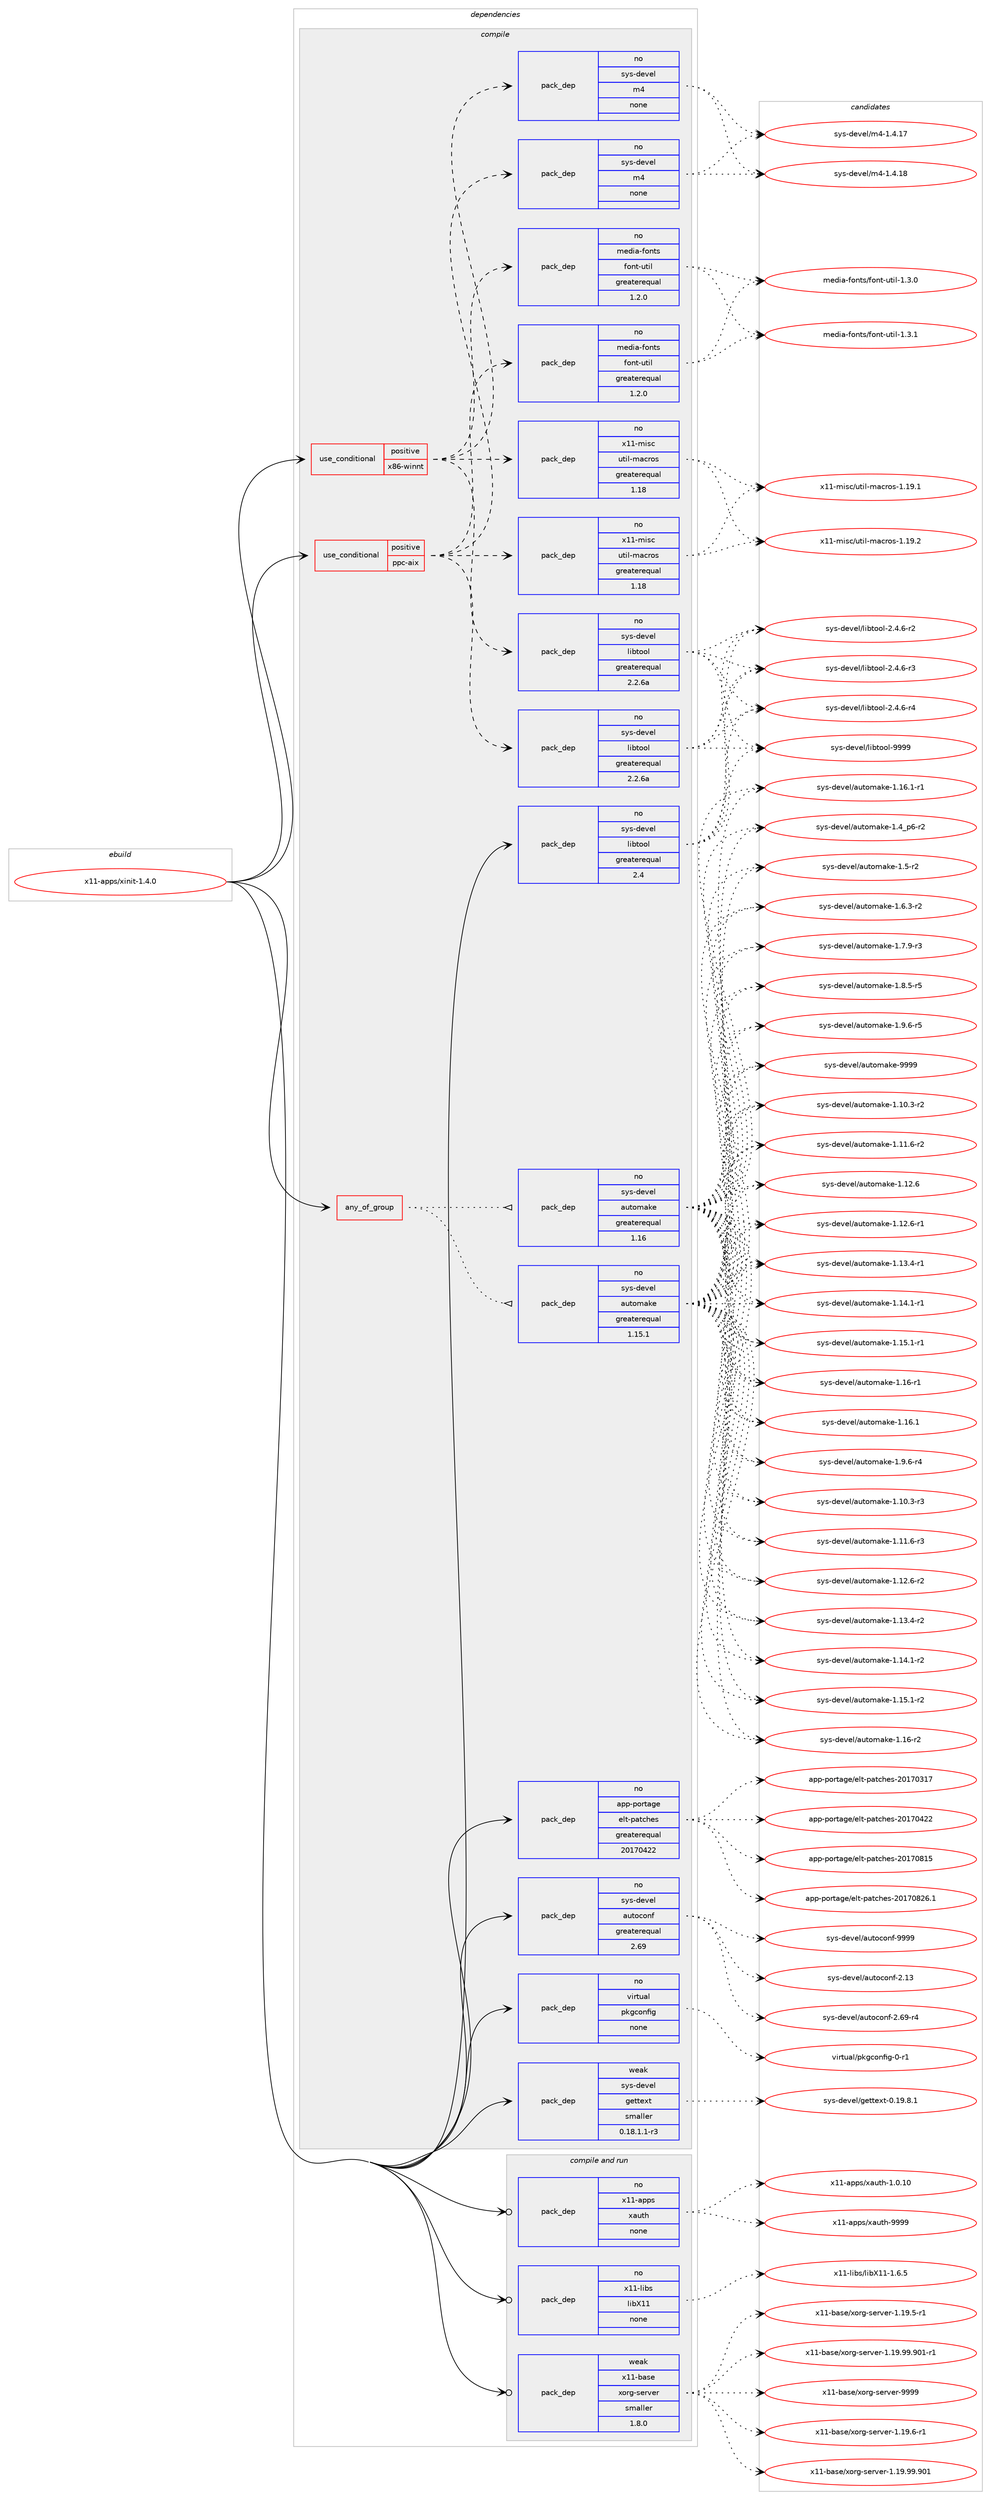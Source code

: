 digraph prolog {

# *************
# Graph options
# *************

newrank=true;
concentrate=true;
compound=true;
graph [rankdir=LR,fontname=Helvetica,fontsize=10,ranksep=1.5];#, ranksep=2.5, nodesep=0.2];
edge  [arrowhead=vee];
node  [fontname=Helvetica,fontsize=10];

# **********
# The ebuild
# **********

subgraph cluster_leftcol {
color=gray;
rank=same;
label=<<i>ebuild</i>>;
id [label="x11-apps/xinit-1.4.0", color=red, width=4, href="../x11-apps/xinit-1.4.0.svg"];
}

# ****************
# The dependencies
# ****************

subgraph cluster_midcol {
color=gray;
label=<<i>dependencies</i>>;
subgraph cluster_compile {
fillcolor="#eeeeee";
style=filled;
label=<<i>compile</i>>;
subgraph any100 {
dependency7927 [label=<<TABLE BORDER="0" CELLBORDER="1" CELLSPACING="0" CELLPADDING="4"><TR><TD CELLPADDING="10">any_of_group</TD></TR></TABLE>>, shape=none, color=red];subgraph pack6927 {
dependency7928 [label=<<TABLE BORDER="0" CELLBORDER="1" CELLSPACING="0" CELLPADDING="4" WIDTH="220"><TR><TD ROWSPAN="6" CELLPADDING="30">pack_dep</TD></TR><TR><TD WIDTH="110">no</TD></TR><TR><TD>sys-devel</TD></TR><TR><TD>automake</TD></TR><TR><TD>greaterequal</TD></TR><TR><TD>1.16</TD></TR></TABLE>>, shape=none, color=blue];
}
dependency7927:e -> dependency7928:w [weight=20,style="dotted",arrowhead="oinv"];
subgraph pack6928 {
dependency7929 [label=<<TABLE BORDER="0" CELLBORDER="1" CELLSPACING="0" CELLPADDING="4" WIDTH="220"><TR><TD ROWSPAN="6" CELLPADDING="30">pack_dep</TD></TR><TR><TD WIDTH="110">no</TD></TR><TR><TD>sys-devel</TD></TR><TR><TD>automake</TD></TR><TR><TD>greaterequal</TD></TR><TR><TD>1.15.1</TD></TR></TABLE>>, shape=none, color=blue];
}
dependency7927:e -> dependency7929:w [weight=20,style="dotted",arrowhead="oinv"];
}
id:e -> dependency7927:w [weight=20,style="solid",arrowhead="vee"];
subgraph cond900 {
dependency7930 [label=<<TABLE BORDER="0" CELLBORDER="1" CELLSPACING="0" CELLPADDING="4"><TR><TD ROWSPAN="3" CELLPADDING="10">use_conditional</TD></TR><TR><TD>positive</TD></TR><TR><TD>ppc-aix</TD></TR></TABLE>>, shape=none, color=red];
subgraph pack6929 {
dependency7931 [label=<<TABLE BORDER="0" CELLBORDER="1" CELLSPACING="0" CELLPADDING="4" WIDTH="220"><TR><TD ROWSPAN="6" CELLPADDING="30">pack_dep</TD></TR><TR><TD WIDTH="110">no</TD></TR><TR><TD>sys-devel</TD></TR><TR><TD>libtool</TD></TR><TR><TD>greaterequal</TD></TR><TR><TD>2.2.6a</TD></TR></TABLE>>, shape=none, color=blue];
}
dependency7930:e -> dependency7931:w [weight=20,style="dashed",arrowhead="vee"];
subgraph pack6930 {
dependency7932 [label=<<TABLE BORDER="0" CELLBORDER="1" CELLSPACING="0" CELLPADDING="4" WIDTH="220"><TR><TD ROWSPAN="6" CELLPADDING="30">pack_dep</TD></TR><TR><TD WIDTH="110">no</TD></TR><TR><TD>sys-devel</TD></TR><TR><TD>m4</TD></TR><TR><TD>none</TD></TR><TR><TD></TD></TR></TABLE>>, shape=none, color=blue];
}
dependency7930:e -> dependency7932:w [weight=20,style="dashed",arrowhead="vee"];
subgraph pack6931 {
dependency7933 [label=<<TABLE BORDER="0" CELLBORDER="1" CELLSPACING="0" CELLPADDING="4" WIDTH="220"><TR><TD ROWSPAN="6" CELLPADDING="30">pack_dep</TD></TR><TR><TD WIDTH="110">no</TD></TR><TR><TD>x11-misc</TD></TR><TR><TD>util-macros</TD></TR><TR><TD>greaterequal</TD></TR><TR><TD>1.18</TD></TR></TABLE>>, shape=none, color=blue];
}
dependency7930:e -> dependency7933:w [weight=20,style="dashed",arrowhead="vee"];
subgraph pack6932 {
dependency7934 [label=<<TABLE BORDER="0" CELLBORDER="1" CELLSPACING="0" CELLPADDING="4" WIDTH="220"><TR><TD ROWSPAN="6" CELLPADDING="30">pack_dep</TD></TR><TR><TD WIDTH="110">no</TD></TR><TR><TD>media-fonts</TD></TR><TR><TD>font-util</TD></TR><TR><TD>greaterequal</TD></TR><TR><TD>1.2.0</TD></TR></TABLE>>, shape=none, color=blue];
}
dependency7930:e -> dependency7934:w [weight=20,style="dashed",arrowhead="vee"];
}
id:e -> dependency7930:w [weight=20,style="solid",arrowhead="vee"];
subgraph cond901 {
dependency7935 [label=<<TABLE BORDER="0" CELLBORDER="1" CELLSPACING="0" CELLPADDING="4"><TR><TD ROWSPAN="3" CELLPADDING="10">use_conditional</TD></TR><TR><TD>positive</TD></TR><TR><TD>x86-winnt</TD></TR></TABLE>>, shape=none, color=red];
subgraph pack6933 {
dependency7936 [label=<<TABLE BORDER="0" CELLBORDER="1" CELLSPACING="0" CELLPADDING="4" WIDTH="220"><TR><TD ROWSPAN="6" CELLPADDING="30">pack_dep</TD></TR><TR><TD WIDTH="110">no</TD></TR><TR><TD>sys-devel</TD></TR><TR><TD>libtool</TD></TR><TR><TD>greaterequal</TD></TR><TR><TD>2.2.6a</TD></TR></TABLE>>, shape=none, color=blue];
}
dependency7935:e -> dependency7936:w [weight=20,style="dashed",arrowhead="vee"];
subgraph pack6934 {
dependency7937 [label=<<TABLE BORDER="0" CELLBORDER="1" CELLSPACING="0" CELLPADDING="4" WIDTH="220"><TR><TD ROWSPAN="6" CELLPADDING="30">pack_dep</TD></TR><TR><TD WIDTH="110">no</TD></TR><TR><TD>sys-devel</TD></TR><TR><TD>m4</TD></TR><TR><TD>none</TD></TR><TR><TD></TD></TR></TABLE>>, shape=none, color=blue];
}
dependency7935:e -> dependency7937:w [weight=20,style="dashed",arrowhead="vee"];
subgraph pack6935 {
dependency7938 [label=<<TABLE BORDER="0" CELLBORDER="1" CELLSPACING="0" CELLPADDING="4" WIDTH="220"><TR><TD ROWSPAN="6" CELLPADDING="30">pack_dep</TD></TR><TR><TD WIDTH="110">no</TD></TR><TR><TD>x11-misc</TD></TR><TR><TD>util-macros</TD></TR><TR><TD>greaterequal</TD></TR><TR><TD>1.18</TD></TR></TABLE>>, shape=none, color=blue];
}
dependency7935:e -> dependency7938:w [weight=20,style="dashed",arrowhead="vee"];
subgraph pack6936 {
dependency7939 [label=<<TABLE BORDER="0" CELLBORDER="1" CELLSPACING="0" CELLPADDING="4" WIDTH="220"><TR><TD ROWSPAN="6" CELLPADDING="30">pack_dep</TD></TR><TR><TD WIDTH="110">no</TD></TR><TR><TD>media-fonts</TD></TR><TR><TD>font-util</TD></TR><TR><TD>greaterequal</TD></TR><TR><TD>1.2.0</TD></TR></TABLE>>, shape=none, color=blue];
}
dependency7935:e -> dependency7939:w [weight=20,style="dashed",arrowhead="vee"];
}
id:e -> dependency7935:w [weight=20,style="solid",arrowhead="vee"];
subgraph pack6937 {
dependency7940 [label=<<TABLE BORDER="0" CELLBORDER="1" CELLSPACING="0" CELLPADDING="4" WIDTH="220"><TR><TD ROWSPAN="6" CELLPADDING="30">pack_dep</TD></TR><TR><TD WIDTH="110">no</TD></TR><TR><TD>app-portage</TD></TR><TR><TD>elt-patches</TD></TR><TR><TD>greaterequal</TD></TR><TR><TD>20170422</TD></TR></TABLE>>, shape=none, color=blue];
}
id:e -> dependency7940:w [weight=20,style="solid",arrowhead="vee"];
subgraph pack6938 {
dependency7941 [label=<<TABLE BORDER="0" CELLBORDER="1" CELLSPACING="0" CELLPADDING="4" WIDTH="220"><TR><TD ROWSPAN="6" CELLPADDING="30">pack_dep</TD></TR><TR><TD WIDTH="110">no</TD></TR><TR><TD>sys-devel</TD></TR><TR><TD>autoconf</TD></TR><TR><TD>greaterequal</TD></TR><TR><TD>2.69</TD></TR></TABLE>>, shape=none, color=blue];
}
id:e -> dependency7941:w [weight=20,style="solid",arrowhead="vee"];
subgraph pack6939 {
dependency7942 [label=<<TABLE BORDER="0" CELLBORDER="1" CELLSPACING="0" CELLPADDING="4" WIDTH="220"><TR><TD ROWSPAN="6" CELLPADDING="30">pack_dep</TD></TR><TR><TD WIDTH="110">no</TD></TR><TR><TD>sys-devel</TD></TR><TR><TD>libtool</TD></TR><TR><TD>greaterequal</TD></TR><TR><TD>2.4</TD></TR></TABLE>>, shape=none, color=blue];
}
id:e -> dependency7942:w [weight=20,style="solid",arrowhead="vee"];
subgraph pack6940 {
dependency7943 [label=<<TABLE BORDER="0" CELLBORDER="1" CELLSPACING="0" CELLPADDING="4" WIDTH="220"><TR><TD ROWSPAN="6" CELLPADDING="30">pack_dep</TD></TR><TR><TD WIDTH="110">no</TD></TR><TR><TD>virtual</TD></TR><TR><TD>pkgconfig</TD></TR><TR><TD>none</TD></TR><TR><TD></TD></TR></TABLE>>, shape=none, color=blue];
}
id:e -> dependency7943:w [weight=20,style="solid",arrowhead="vee"];
subgraph pack6941 {
dependency7944 [label=<<TABLE BORDER="0" CELLBORDER="1" CELLSPACING="0" CELLPADDING="4" WIDTH="220"><TR><TD ROWSPAN="6" CELLPADDING="30">pack_dep</TD></TR><TR><TD WIDTH="110">weak</TD></TR><TR><TD>sys-devel</TD></TR><TR><TD>gettext</TD></TR><TR><TD>smaller</TD></TR><TR><TD>0.18.1.1-r3</TD></TR></TABLE>>, shape=none, color=blue];
}
id:e -> dependency7944:w [weight=20,style="solid",arrowhead="vee"];
}
subgraph cluster_compileandrun {
fillcolor="#eeeeee";
style=filled;
label=<<i>compile and run</i>>;
subgraph pack6942 {
dependency7945 [label=<<TABLE BORDER="0" CELLBORDER="1" CELLSPACING="0" CELLPADDING="4" WIDTH="220"><TR><TD ROWSPAN="6" CELLPADDING="30">pack_dep</TD></TR><TR><TD WIDTH="110">no</TD></TR><TR><TD>x11-apps</TD></TR><TR><TD>xauth</TD></TR><TR><TD>none</TD></TR><TR><TD></TD></TR></TABLE>>, shape=none, color=blue];
}
id:e -> dependency7945:w [weight=20,style="solid",arrowhead="odotvee"];
subgraph pack6943 {
dependency7946 [label=<<TABLE BORDER="0" CELLBORDER="1" CELLSPACING="0" CELLPADDING="4" WIDTH="220"><TR><TD ROWSPAN="6" CELLPADDING="30">pack_dep</TD></TR><TR><TD WIDTH="110">no</TD></TR><TR><TD>x11-libs</TD></TR><TR><TD>libX11</TD></TR><TR><TD>none</TD></TR><TR><TD></TD></TR></TABLE>>, shape=none, color=blue];
}
id:e -> dependency7946:w [weight=20,style="solid",arrowhead="odotvee"];
subgraph pack6944 {
dependency7947 [label=<<TABLE BORDER="0" CELLBORDER="1" CELLSPACING="0" CELLPADDING="4" WIDTH="220"><TR><TD ROWSPAN="6" CELLPADDING="30">pack_dep</TD></TR><TR><TD WIDTH="110">weak</TD></TR><TR><TD>x11-base</TD></TR><TR><TD>xorg-server</TD></TR><TR><TD>smaller</TD></TR><TR><TD>1.8.0</TD></TR></TABLE>>, shape=none, color=blue];
}
id:e -> dependency7947:w [weight=20,style="solid",arrowhead="odotvee"];
}
subgraph cluster_run {
fillcolor="#eeeeee";
style=filled;
label=<<i>run</i>>;
}
}

# **************
# The candidates
# **************

subgraph cluster_choices {
rank=same;
color=gray;
label=<<i>candidates</i>>;

subgraph choice6927 {
color=black;
nodesep=1;
choice11512111545100101118101108479711711611110997107101454946494846514511450 [label="sys-devel/automake-1.10.3-r2", color=red, width=4,href="../sys-devel/automake-1.10.3-r2.svg"];
choice11512111545100101118101108479711711611110997107101454946494946544511450 [label="sys-devel/automake-1.11.6-r2", color=red, width=4,href="../sys-devel/automake-1.11.6-r2.svg"];
choice1151211154510010111810110847971171161111099710710145494649504654 [label="sys-devel/automake-1.12.6", color=red, width=4,href="../sys-devel/automake-1.12.6.svg"];
choice11512111545100101118101108479711711611110997107101454946495046544511449 [label="sys-devel/automake-1.12.6-r1", color=red, width=4,href="../sys-devel/automake-1.12.6-r1.svg"];
choice11512111545100101118101108479711711611110997107101454946495146524511449 [label="sys-devel/automake-1.13.4-r1", color=red, width=4,href="../sys-devel/automake-1.13.4-r1.svg"];
choice11512111545100101118101108479711711611110997107101454946495246494511449 [label="sys-devel/automake-1.14.1-r1", color=red, width=4,href="../sys-devel/automake-1.14.1-r1.svg"];
choice11512111545100101118101108479711711611110997107101454946495346494511449 [label="sys-devel/automake-1.15.1-r1", color=red, width=4,href="../sys-devel/automake-1.15.1-r1.svg"];
choice1151211154510010111810110847971171161111099710710145494649544511449 [label="sys-devel/automake-1.16-r1", color=red, width=4,href="../sys-devel/automake-1.16-r1.svg"];
choice1151211154510010111810110847971171161111099710710145494649544649 [label="sys-devel/automake-1.16.1", color=red, width=4,href="../sys-devel/automake-1.16.1.svg"];
choice115121115451001011181011084797117116111109971071014549465746544511452 [label="sys-devel/automake-1.9.6-r4", color=red, width=4,href="../sys-devel/automake-1.9.6-r4.svg"];
choice11512111545100101118101108479711711611110997107101454946494846514511451 [label="sys-devel/automake-1.10.3-r3", color=red, width=4,href="../sys-devel/automake-1.10.3-r3.svg"];
choice11512111545100101118101108479711711611110997107101454946494946544511451 [label="sys-devel/automake-1.11.6-r3", color=red, width=4,href="../sys-devel/automake-1.11.6-r3.svg"];
choice11512111545100101118101108479711711611110997107101454946495046544511450 [label="sys-devel/automake-1.12.6-r2", color=red, width=4,href="../sys-devel/automake-1.12.6-r2.svg"];
choice11512111545100101118101108479711711611110997107101454946495146524511450 [label="sys-devel/automake-1.13.4-r2", color=red, width=4,href="../sys-devel/automake-1.13.4-r2.svg"];
choice11512111545100101118101108479711711611110997107101454946495246494511450 [label="sys-devel/automake-1.14.1-r2", color=red, width=4,href="../sys-devel/automake-1.14.1-r2.svg"];
choice11512111545100101118101108479711711611110997107101454946495346494511450 [label="sys-devel/automake-1.15.1-r2", color=red, width=4,href="../sys-devel/automake-1.15.1-r2.svg"];
choice1151211154510010111810110847971171161111099710710145494649544511450 [label="sys-devel/automake-1.16-r2", color=red, width=4,href="../sys-devel/automake-1.16-r2.svg"];
choice11512111545100101118101108479711711611110997107101454946495446494511449 [label="sys-devel/automake-1.16.1-r1", color=red, width=4,href="../sys-devel/automake-1.16.1-r1.svg"];
choice115121115451001011181011084797117116111109971071014549465295112544511450 [label="sys-devel/automake-1.4_p6-r2", color=red, width=4,href="../sys-devel/automake-1.4_p6-r2.svg"];
choice11512111545100101118101108479711711611110997107101454946534511450 [label="sys-devel/automake-1.5-r2", color=red, width=4,href="../sys-devel/automake-1.5-r2.svg"];
choice115121115451001011181011084797117116111109971071014549465446514511450 [label="sys-devel/automake-1.6.3-r2", color=red, width=4,href="../sys-devel/automake-1.6.3-r2.svg"];
choice115121115451001011181011084797117116111109971071014549465546574511451 [label="sys-devel/automake-1.7.9-r3", color=red, width=4,href="../sys-devel/automake-1.7.9-r3.svg"];
choice115121115451001011181011084797117116111109971071014549465646534511453 [label="sys-devel/automake-1.8.5-r5", color=red, width=4,href="../sys-devel/automake-1.8.5-r5.svg"];
choice115121115451001011181011084797117116111109971071014549465746544511453 [label="sys-devel/automake-1.9.6-r5", color=red, width=4,href="../sys-devel/automake-1.9.6-r5.svg"];
choice115121115451001011181011084797117116111109971071014557575757 [label="sys-devel/automake-9999", color=red, width=4,href="../sys-devel/automake-9999.svg"];
dependency7928:e -> choice11512111545100101118101108479711711611110997107101454946494846514511450:w [style=dotted,weight="100"];
dependency7928:e -> choice11512111545100101118101108479711711611110997107101454946494946544511450:w [style=dotted,weight="100"];
dependency7928:e -> choice1151211154510010111810110847971171161111099710710145494649504654:w [style=dotted,weight="100"];
dependency7928:e -> choice11512111545100101118101108479711711611110997107101454946495046544511449:w [style=dotted,weight="100"];
dependency7928:e -> choice11512111545100101118101108479711711611110997107101454946495146524511449:w [style=dotted,weight="100"];
dependency7928:e -> choice11512111545100101118101108479711711611110997107101454946495246494511449:w [style=dotted,weight="100"];
dependency7928:e -> choice11512111545100101118101108479711711611110997107101454946495346494511449:w [style=dotted,weight="100"];
dependency7928:e -> choice1151211154510010111810110847971171161111099710710145494649544511449:w [style=dotted,weight="100"];
dependency7928:e -> choice1151211154510010111810110847971171161111099710710145494649544649:w [style=dotted,weight="100"];
dependency7928:e -> choice115121115451001011181011084797117116111109971071014549465746544511452:w [style=dotted,weight="100"];
dependency7928:e -> choice11512111545100101118101108479711711611110997107101454946494846514511451:w [style=dotted,weight="100"];
dependency7928:e -> choice11512111545100101118101108479711711611110997107101454946494946544511451:w [style=dotted,weight="100"];
dependency7928:e -> choice11512111545100101118101108479711711611110997107101454946495046544511450:w [style=dotted,weight="100"];
dependency7928:e -> choice11512111545100101118101108479711711611110997107101454946495146524511450:w [style=dotted,weight="100"];
dependency7928:e -> choice11512111545100101118101108479711711611110997107101454946495246494511450:w [style=dotted,weight="100"];
dependency7928:e -> choice11512111545100101118101108479711711611110997107101454946495346494511450:w [style=dotted,weight="100"];
dependency7928:e -> choice1151211154510010111810110847971171161111099710710145494649544511450:w [style=dotted,weight="100"];
dependency7928:e -> choice11512111545100101118101108479711711611110997107101454946495446494511449:w [style=dotted,weight="100"];
dependency7928:e -> choice115121115451001011181011084797117116111109971071014549465295112544511450:w [style=dotted,weight="100"];
dependency7928:e -> choice11512111545100101118101108479711711611110997107101454946534511450:w [style=dotted,weight="100"];
dependency7928:e -> choice115121115451001011181011084797117116111109971071014549465446514511450:w [style=dotted,weight="100"];
dependency7928:e -> choice115121115451001011181011084797117116111109971071014549465546574511451:w [style=dotted,weight="100"];
dependency7928:e -> choice115121115451001011181011084797117116111109971071014549465646534511453:w [style=dotted,weight="100"];
dependency7928:e -> choice115121115451001011181011084797117116111109971071014549465746544511453:w [style=dotted,weight="100"];
dependency7928:e -> choice115121115451001011181011084797117116111109971071014557575757:w [style=dotted,weight="100"];
}
subgraph choice6928 {
color=black;
nodesep=1;
choice11512111545100101118101108479711711611110997107101454946494846514511450 [label="sys-devel/automake-1.10.3-r2", color=red, width=4,href="../sys-devel/automake-1.10.3-r2.svg"];
choice11512111545100101118101108479711711611110997107101454946494946544511450 [label="sys-devel/automake-1.11.6-r2", color=red, width=4,href="../sys-devel/automake-1.11.6-r2.svg"];
choice1151211154510010111810110847971171161111099710710145494649504654 [label="sys-devel/automake-1.12.6", color=red, width=4,href="../sys-devel/automake-1.12.6.svg"];
choice11512111545100101118101108479711711611110997107101454946495046544511449 [label="sys-devel/automake-1.12.6-r1", color=red, width=4,href="../sys-devel/automake-1.12.6-r1.svg"];
choice11512111545100101118101108479711711611110997107101454946495146524511449 [label="sys-devel/automake-1.13.4-r1", color=red, width=4,href="../sys-devel/automake-1.13.4-r1.svg"];
choice11512111545100101118101108479711711611110997107101454946495246494511449 [label="sys-devel/automake-1.14.1-r1", color=red, width=4,href="../sys-devel/automake-1.14.1-r1.svg"];
choice11512111545100101118101108479711711611110997107101454946495346494511449 [label="sys-devel/automake-1.15.1-r1", color=red, width=4,href="../sys-devel/automake-1.15.1-r1.svg"];
choice1151211154510010111810110847971171161111099710710145494649544511449 [label="sys-devel/automake-1.16-r1", color=red, width=4,href="../sys-devel/automake-1.16-r1.svg"];
choice1151211154510010111810110847971171161111099710710145494649544649 [label="sys-devel/automake-1.16.1", color=red, width=4,href="../sys-devel/automake-1.16.1.svg"];
choice115121115451001011181011084797117116111109971071014549465746544511452 [label="sys-devel/automake-1.9.6-r4", color=red, width=4,href="../sys-devel/automake-1.9.6-r4.svg"];
choice11512111545100101118101108479711711611110997107101454946494846514511451 [label="sys-devel/automake-1.10.3-r3", color=red, width=4,href="../sys-devel/automake-1.10.3-r3.svg"];
choice11512111545100101118101108479711711611110997107101454946494946544511451 [label="sys-devel/automake-1.11.6-r3", color=red, width=4,href="../sys-devel/automake-1.11.6-r3.svg"];
choice11512111545100101118101108479711711611110997107101454946495046544511450 [label="sys-devel/automake-1.12.6-r2", color=red, width=4,href="../sys-devel/automake-1.12.6-r2.svg"];
choice11512111545100101118101108479711711611110997107101454946495146524511450 [label="sys-devel/automake-1.13.4-r2", color=red, width=4,href="../sys-devel/automake-1.13.4-r2.svg"];
choice11512111545100101118101108479711711611110997107101454946495246494511450 [label="sys-devel/automake-1.14.1-r2", color=red, width=4,href="../sys-devel/automake-1.14.1-r2.svg"];
choice11512111545100101118101108479711711611110997107101454946495346494511450 [label="sys-devel/automake-1.15.1-r2", color=red, width=4,href="../sys-devel/automake-1.15.1-r2.svg"];
choice1151211154510010111810110847971171161111099710710145494649544511450 [label="sys-devel/automake-1.16-r2", color=red, width=4,href="../sys-devel/automake-1.16-r2.svg"];
choice11512111545100101118101108479711711611110997107101454946495446494511449 [label="sys-devel/automake-1.16.1-r1", color=red, width=4,href="../sys-devel/automake-1.16.1-r1.svg"];
choice115121115451001011181011084797117116111109971071014549465295112544511450 [label="sys-devel/automake-1.4_p6-r2", color=red, width=4,href="../sys-devel/automake-1.4_p6-r2.svg"];
choice11512111545100101118101108479711711611110997107101454946534511450 [label="sys-devel/automake-1.5-r2", color=red, width=4,href="../sys-devel/automake-1.5-r2.svg"];
choice115121115451001011181011084797117116111109971071014549465446514511450 [label="sys-devel/automake-1.6.3-r2", color=red, width=4,href="../sys-devel/automake-1.6.3-r2.svg"];
choice115121115451001011181011084797117116111109971071014549465546574511451 [label="sys-devel/automake-1.7.9-r3", color=red, width=4,href="../sys-devel/automake-1.7.9-r3.svg"];
choice115121115451001011181011084797117116111109971071014549465646534511453 [label="sys-devel/automake-1.8.5-r5", color=red, width=4,href="../sys-devel/automake-1.8.5-r5.svg"];
choice115121115451001011181011084797117116111109971071014549465746544511453 [label="sys-devel/automake-1.9.6-r5", color=red, width=4,href="../sys-devel/automake-1.9.6-r5.svg"];
choice115121115451001011181011084797117116111109971071014557575757 [label="sys-devel/automake-9999", color=red, width=4,href="../sys-devel/automake-9999.svg"];
dependency7929:e -> choice11512111545100101118101108479711711611110997107101454946494846514511450:w [style=dotted,weight="100"];
dependency7929:e -> choice11512111545100101118101108479711711611110997107101454946494946544511450:w [style=dotted,weight="100"];
dependency7929:e -> choice1151211154510010111810110847971171161111099710710145494649504654:w [style=dotted,weight="100"];
dependency7929:e -> choice11512111545100101118101108479711711611110997107101454946495046544511449:w [style=dotted,weight="100"];
dependency7929:e -> choice11512111545100101118101108479711711611110997107101454946495146524511449:w [style=dotted,weight="100"];
dependency7929:e -> choice11512111545100101118101108479711711611110997107101454946495246494511449:w [style=dotted,weight="100"];
dependency7929:e -> choice11512111545100101118101108479711711611110997107101454946495346494511449:w [style=dotted,weight="100"];
dependency7929:e -> choice1151211154510010111810110847971171161111099710710145494649544511449:w [style=dotted,weight="100"];
dependency7929:e -> choice1151211154510010111810110847971171161111099710710145494649544649:w [style=dotted,weight="100"];
dependency7929:e -> choice115121115451001011181011084797117116111109971071014549465746544511452:w [style=dotted,weight="100"];
dependency7929:e -> choice11512111545100101118101108479711711611110997107101454946494846514511451:w [style=dotted,weight="100"];
dependency7929:e -> choice11512111545100101118101108479711711611110997107101454946494946544511451:w [style=dotted,weight="100"];
dependency7929:e -> choice11512111545100101118101108479711711611110997107101454946495046544511450:w [style=dotted,weight="100"];
dependency7929:e -> choice11512111545100101118101108479711711611110997107101454946495146524511450:w [style=dotted,weight="100"];
dependency7929:e -> choice11512111545100101118101108479711711611110997107101454946495246494511450:w [style=dotted,weight="100"];
dependency7929:e -> choice11512111545100101118101108479711711611110997107101454946495346494511450:w [style=dotted,weight="100"];
dependency7929:e -> choice1151211154510010111810110847971171161111099710710145494649544511450:w [style=dotted,weight="100"];
dependency7929:e -> choice11512111545100101118101108479711711611110997107101454946495446494511449:w [style=dotted,weight="100"];
dependency7929:e -> choice115121115451001011181011084797117116111109971071014549465295112544511450:w [style=dotted,weight="100"];
dependency7929:e -> choice11512111545100101118101108479711711611110997107101454946534511450:w [style=dotted,weight="100"];
dependency7929:e -> choice115121115451001011181011084797117116111109971071014549465446514511450:w [style=dotted,weight="100"];
dependency7929:e -> choice115121115451001011181011084797117116111109971071014549465546574511451:w [style=dotted,weight="100"];
dependency7929:e -> choice115121115451001011181011084797117116111109971071014549465646534511453:w [style=dotted,weight="100"];
dependency7929:e -> choice115121115451001011181011084797117116111109971071014549465746544511453:w [style=dotted,weight="100"];
dependency7929:e -> choice115121115451001011181011084797117116111109971071014557575757:w [style=dotted,weight="100"];
}
subgraph choice6929 {
color=black;
nodesep=1;
choice1151211154510010111810110847108105981161111111084550465246544511450 [label="sys-devel/libtool-2.4.6-r2", color=red, width=4,href="../sys-devel/libtool-2.4.6-r2.svg"];
choice1151211154510010111810110847108105981161111111084550465246544511451 [label="sys-devel/libtool-2.4.6-r3", color=red, width=4,href="../sys-devel/libtool-2.4.6-r3.svg"];
choice1151211154510010111810110847108105981161111111084550465246544511452 [label="sys-devel/libtool-2.4.6-r4", color=red, width=4,href="../sys-devel/libtool-2.4.6-r4.svg"];
choice1151211154510010111810110847108105981161111111084557575757 [label="sys-devel/libtool-9999", color=red, width=4,href="../sys-devel/libtool-9999.svg"];
dependency7931:e -> choice1151211154510010111810110847108105981161111111084550465246544511450:w [style=dotted,weight="100"];
dependency7931:e -> choice1151211154510010111810110847108105981161111111084550465246544511451:w [style=dotted,weight="100"];
dependency7931:e -> choice1151211154510010111810110847108105981161111111084550465246544511452:w [style=dotted,weight="100"];
dependency7931:e -> choice1151211154510010111810110847108105981161111111084557575757:w [style=dotted,weight="100"];
}
subgraph choice6930 {
color=black;
nodesep=1;
choice11512111545100101118101108471095245494652464955 [label="sys-devel/m4-1.4.17", color=red, width=4,href="../sys-devel/m4-1.4.17.svg"];
choice11512111545100101118101108471095245494652464956 [label="sys-devel/m4-1.4.18", color=red, width=4,href="../sys-devel/m4-1.4.18.svg"];
dependency7932:e -> choice11512111545100101118101108471095245494652464955:w [style=dotted,weight="100"];
dependency7932:e -> choice11512111545100101118101108471095245494652464956:w [style=dotted,weight="100"];
}
subgraph choice6931 {
color=black;
nodesep=1;
choice120494945109105115994711711610510845109979911411111545494649574649 [label="x11-misc/util-macros-1.19.1", color=red, width=4,href="../x11-misc/util-macros-1.19.1.svg"];
choice120494945109105115994711711610510845109979911411111545494649574650 [label="x11-misc/util-macros-1.19.2", color=red, width=4,href="../x11-misc/util-macros-1.19.2.svg"];
dependency7933:e -> choice120494945109105115994711711610510845109979911411111545494649574649:w [style=dotted,weight="100"];
dependency7933:e -> choice120494945109105115994711711610510845109979911411111545494649574650:w [style=dotted,weight="100"];
}
subgraph choice6932 {
color=black;
nodesep=1;
choice10910110010597451021111101161154710211111011645117116105108454946514648 [label="media-fonts/font-util-1.3.0", color=red, width=4,href="../media-fonts/font-util-1.3.0.svg"];
choice10910110010597451021111101161154710211111011645117116105108454946514649 [label="media-fonts/font-util-1.3.1", color=red, width=4,href="../media-fonts/font-util-1.3.1.svg"];
dependency7934:e -> choice10910110010597451021111101161154710211111011645117116105108454946514648:w [style=dotted,weight="100"];
dependency7934:e -> choice10910110010597451021111101161154710211111011645117116105108454946514649:w [style=dotted,weight="100"];
}
subgraph choice6933 {
color=black;
nodesep=1;
choice1151211154510010111810110847108105981161111111084550465246544511450 [label="sys-devel/libtool-2.4.6-r2", color=red, width=4,href="../sys-devel/libtool-2.4.6-r2.svg"];
choice1151211154510010111810110847108105981161111111084550465246544511451 [label="sys-devel/libtool-2.4.6-r3", color=red, width=4,href="../sys-devel/libtool-2.4.6-r3.svg"];
choice1151211154510010111810110847108105981161111111084550465246544511452 [label="sys-devel/libtool-2.4.6-r4", color=red, width=4,href="../sys-devel/libtool-2.4.6-r4.svg"];
choice1151211154510010111810110847108105981161111111084557575757 [label="sys-devel/libtool-9999", color=red, width=4,href="../sys-devel/libtool-9999.svg"];
dependency7936:e -> choice1151211154510010111810110847108105981161111111084550465246544511450:w [style=dotted,weight="100"];
dependency7936:e -> choice1151211154510010111810110847108105981161111111084550465246544511451:w [style=dotted,weight="100"];
dependency7936:e -> choice1151211154510010111810110847108105981161111111084550465246544511452:w [style=dotted,weight="100"];
dependency7936:e -> choice1151211154510010111810110847108105981161111111084557575757:w [style=dotted,weight="100"];
}
subgraph choice6934 {
color=black;
nodesep=1;
choice11512111545100101118101108471095245494652464955 [label="sys-devel/m4-1.4.17", color=red, width=4,href="../sys-devel/m4-1.4.17.svg"];
choice11512111545100101118101108471095245494652464956 [label="sys-devel/m4-1.4.18", color=red, width=4,href="../sys-devel/m4-1.4.18.svg"];
dependency7937:e -> choice11512111545100101118101108471095245494652464955:w [style=dotted,weight="100"];
dependency7937:e -> choice11512111545100101118101108471095245494652464956:w [style=dotted,weight="100"];
}
subgraph choice6935 {
color=black;
nodesep=1;
choice120494945109105115994711711610510845109979911411111545494649574649 [label="x11-misc/util-macros-1.19.1", color=red, width=4,href="../x11-misc/util-macros-1.19.1.svg"];
choice120494945109105115994711711610510845109979911411111545494649574650 [label="x11-misc/util-macros-1.19.2", color=red, width=4,href="../x11-misc/util-macros-1.19.2.svg"];
dependency7938:e -> choice120494945109105115994711711610510845109979911411111545494649574649:w [style=dotted,weight="100"];
dependency7938:e -> choice120494945109105115994711711610510845109979911411111545494649574650:w [style=dotted,weight="100"];
}
subgraph choice6936 {
color=black;
nodesep=1;
choice10910110010597451021111101161154710211111011645117116105108454946514648 [label="media-fonts/font-util-1.3.0", color=red, width=4,href="../media-fonts/font-util-1.3.0.svg"];
choice10910110010597451021111101161154710211111011645117116105108454946514649 [label="media-fonts/font-util-1.3.1", color=red, width=4,href="../media-fonts/font-util-1.3.1.svg"];
dependency7939:e -> choice10910110010597451021111101161154710211111011645117116105108454946514648:w [style=dotted,weight="100"];
dependency7939:e -> choice10910110010597451021111101161154710211111011645117116105108454946514649:w [style=dotted,weight="100"];
}
subgraph choice6937 {
color=black;
nodesep=1;
choice97112112451121111141169710310147101108116451129711699104101115455048495548514955 [label="app-portage/elt-patches-20170317", color=red, width=4,href="../app-portage/elt-patches-20170317.svg"];
choice97112112451121111141169710310147101108116451129711699104101115455048495548525050 [label="app-portage/elt-patches-20170422", color=red, width=4,href="../app-portage/elt-patches-20170422.svg"];
choice97112112451121111141169710310147101108116451129711699104101115455048495548564953 [label="app-portage/elt-patches-20170815", color=red, width=4,href="../app-portage/elt-patches-20170815.svg"];
choice971121124511211111411697103101471011081164511297116991041011154550484955485650544649 [label="app-portage/elt-patches-20170826.1", color=red, width=4,href="../app-portage/elt-patches-20170826.1.svg"];
dependency7940:e -> choice97112112451121111141169710310147101108116451129711699104101115455048495548514955:w [style=dotted,weight="100"];
dependency7940:e -> choice97112112451121111141169710310147101108116451129711699104101115455048495548525050:w [style=dotted,weight="100"];
dependency7940:e -> choice97112112451121111141169710310147101108116451129711699104101115455048495548564953:w [style=dotted,weight="100"];
dependency7940:e -> choice971121124511211111411697103101471011081164511297116991041011154550484955485650544649:w [style=dotted,weight="100"];
}
subgraph choice6938 {
color=black;
nodesep=1;
choice115121115451001011181011084797117116111991111101024550464951 [label="sys-devel/autoconf-2.13", color=red, width=4,href="../sys-devel/autoconf-2.13.svg"];
choice1151211154510010111810110847971171161119911111010245504654574511452 [label="sys-devel/autoconf-2.69-r4", color=red, width=4,href="../sys-devel/autoconf-2.69-r4.svg"];
choice115121115451001011181011084797117116111991111101024557575757 [label="sys-devel/autoconf-9999", color=red, width=4,href="../sys-devel/autoconf-9999.svg"];
dependency7941:e -> choice115121115451001011181011084797117116111991111101024550464951:w [style=dotted,weight="100"];
dependency7941:e -> choice1151211154510010111810110847971171161119911111010245504654574511452:w [style=dotted,weight="100"];
dependency7941:e -> choice115121115451001011181011084797117116111991111101024557575757:w [style=dotted,weight="100"];
}
subgraph choice6939 {
color=black;
nodesep=1;
choice1151211154510010111810110847108105981161111111084550465246544511450 [label="sys-devel/libtool-2.4.6-r2", color=red, width=4,href="../sys-devel/libtool-2.4.6-r2.svg"];
choice1151211154510010111810110847108105981161111111084550465246544511451 [label="sys-devel/libtool-2.4.6-r3", color=red, width=4,href="../sys-devel/libtool-2.4.6-r3.svg"];
choice1151211154510010111810110847108105981161111111084550465246544511452 [label="sys-devel/libtool-2.4.6-r4", color=red, width=4,href="../sys-devel/libtool-2.4.6-r4.svg"];
choice1151211154510010111810110847108105981161111111084557575757 [label="sys-devel/libtool-9999", color=red, width=4,href="../sys-devel/libtool-9999.svg"];
dependency7942:e -> choice1151211154510010111810110847108105981161111111084550465246544511450:w [style=dotted,weight="100"];
dependency7942:e -> choice1151211154510010111810110847108105981161111111084550465246544511451:w [style=dotted,weight="100"];
dependency7942:e -> choice1151211154510010111810110847108105981161111111084550465246544511452:w [style=dotted,weight="100"];
dependency7942:e -> choice1151211154510010111810110847108105981161111111084557575757:w [style=dotted,weight="100"];
}
subgraph choice6940 {
color=black;
nodesep=1;
choice11810511411611797108471121071039911111010210510345484511449 [label="virtual/pkgconfig-0-r1", color=red, width=4,href="../virtual/pkgconfig-0-r1.svg"];
dependency7943:e -> choice11810511411611797108471121071039911111010210510345484511449:w [style=dotted,weight="100"];
}
subgraph choice6941 {
color=black;
nodesep=1;
choice1151211154510010111810110847103101116116101120116454846495746564649 [label="sys-devel/gettext-0.19.8.1", color=red, width=4,href="../sys-devel/gettext-0.19.8.1.svg"];
dependency7944:e -> choice1151211154510010111810110847103101116116101120116454846495746564649:w [style=dotted,weight="100"];
}
subgraph choice6942 {
color=black;
nodesep=1;
choice12049494597112112115471209711711610445494648464948 [label="x11-apps/xauth-1.0.10", color=red, width=4,href="../x11-apps/xauth-1.0.10.svg"];
choice1204949459711211211547120971171161044557575757 [label="x11-apps/xauth-9999", color=red, width=4,href="../x11-apps/xauth-9999.svg"];
dependency7945:e -> choice12049494597112112115471209711711610445494648464948:w [style=dotted,weight="100"];
dependency7945:e -> choice1204949459711211211547120971171161044557575757:w [style=dotted,weight="100"];
}
subgraph choice6943 {
color=black;
nodesep=1;
choice120494945108105981154710810598884949454946544653 [label="x11-libs/libX11-1.6.5", color=red, width=4,href="../x11-libs/libX11-1.6.5.svg"];
dependency7946:e -> choice120494945108105981154710810598884949454946544653:w [style=dotted,weight="100"];
}
subgraph choice6944 {
color=black;
nodesep=1;
choice12049494598971151014712011111410345115101114118101114454946495746544511449 [label="x11-base/xorg-server-1.19.6-r1", color=red, width=4,href="../x11-base/xorg-server-1.19.6-r1.svg"];
choice12049494598971151014712011111410345115101114118101114454946495746575746574849 [label="x11-base/xorg-server-1.19.99.901", color=red, width=4,href="../x11-base/xorg-server-1.19.99.901.svg"];
choice12049494598971151014712011111410345115101114118101114454946495746534511449 [label="x11-base/xorg-server-1.19.5-r1", color=red, width=4,href="../x11-base/xorg-server-1.19.5-r1.svg"];
choice120494945989711510147120111114103451151011141181011144549464957465757465748494511449 [label="x11-base/xorg-server-1.19.99.901-r1", color=red, width=4,href="../x11-base/xorg-server-1.19.99.901-r1.svg"];
choice120494945989711510147120111114103451151011141181011144557575757 [label="x11-base/xorg-server-9999", color=red, width=4,href="../x11-base/xorg-server-9999.svg"];
dependency7947:e -> choice12049494598971151014712011111410345115101114118101114454946495746544511449:w [style=dotted,weight="100"];
dependency7947:e -> choice12049494598971151014712011111410345115101114118101114454946495746575746574849:w [style=dotted,weight="100"];
dependency7947:e -> choice12049494598971151014712011111410345115101114118101114454946495746534511449:w [style=dotted,weight="100"];
dependency7947:e -> choice120494945989711510147120111114103451151011141181011144549464957465757465748494511449:w [style=dotted,weight="100"];
dependency7947:e -> choice120494945989711510147120111114103451151011141181011144557575757:w [style=dotted,weight="100"];
}
}

}
